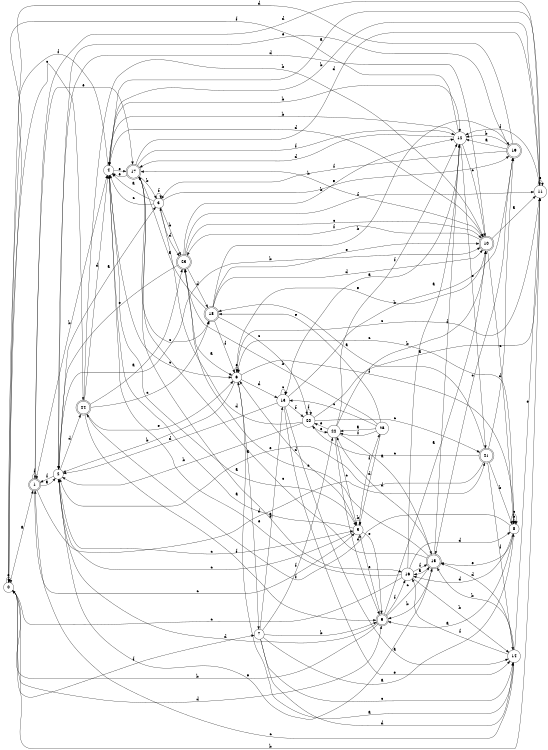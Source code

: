 digraph n21_8 {
__start0 [label="" shape="none"];

rankdir=LR;
size="8,5";

s0 [style="filled", color="black", fillcolor="white" shape="circle", label="0"];
s1 [style="rounded,filled", color="black", fillcolor="white" shape="doublecircle", label="1"];
s2 [style="filled", color="black", fillcolor="white" shape="circle", label="2"];
s3 [style="filled", color="black", fillcolor="white" shape="circle", label="3"];
s4 [style="filled", color="black", fillcolor="white" shape="circle", label="4"];
s5 [style="filled", color="black", fillcolor="white" shape="circle", label="5"];
s6 [style="filled", color="black", fillcolor="white" shape="circle", label="6"];
s7 [style="filled", color="black", fillcolor="white" shape="circle", label="7"];
s8 [style="filled", color="black", fillcolor="white" shape="circle", label="8"];
s9 [style="rounded,filled", color="black", fillcolor="white" shape="doublecircle", label="9"];
s10 [style="rounded,filled", color="black", fillcolor="white" shape="doublecircle", label="10"];
s11 [style="filled", color="black", fillcolor="white" shape="circle", label="11"];
s12 [style="filled", color="black", fillcolor="white" shape="circle", label="12"];
s13 [style="filled", color="black", fillcolor="white" shape="circle", label="13"];
s14 [style="filled", color="black", fillcolor="white" shape="circle", label="14"];
s15 [style="rounded,filled", color="black", fillcolor="white" shape="doublecircle", label="15"];
s16 [style="filled", color="black", fillcolor="white" shape="circle", label="16"];
s17 [style="rounded,filled", color="black", fillcolor="white" shape="doublecircle", label="17"];
s18 [style="rounded,filled", color="black", fillcolor="white" shape="doublecircle", label="18"];
s19 [style="rounded,filled", color="black", fillcolor="white" shape="doublecircle", label="19"];
s20 [style="filled", color="black", fillcolor="white" shape="circle", label="20"];
s21 [style="rounded,filled", color="black", fillcolor="white" shape="doublecircle", label="21"];
s22 [style="filled", color="black", fillcolor="white" shape="circle", label="22"];
s23 [style="rounded,filled", color="black", fillcolor="white" shape="doublecircle", label="23"];
s24 [style="rounded,filled", color="black", fillcolor="white" shape="doublecircle", label="24"];
s25 [style="filled", color="black", fillcolor="white" shape="circle", label="25"];
s0 -> s1 [label="a"];
s0 -> s11 [label="b"];
s0 -> s24 [label="c"];
s0 -> s9 [label="d"];
s0 -> s0 [label="e"];
s0 -> s7 [label="f"];
s1 -> s2 [label="a"];
s1 -> s4 [label="b"];
s1 -> s5 [label="c"];
s1 -> s21 [label="d"];
s1 -> s17 [label="e"];
s1 -> s1 [label="f"];
s2 -> s3 [label="a"];
s2 -> s10 [label="b"];
s2 -> s5 [label="c"];
s2 -> s24 [label="d"];
s2 -> s15 [label="e"];
s2 -> s1 [label="f"];
s3 -> s4 [label="a"];
s3 -> s23 [label="b"];
s3 -> s4 [label="c"];
s3 -> s23 [label="d"];
s3 -> s19 [label="e"];
s3 -> s3 [label="f"];
s4 -> s5 [label="a"];
s4 -> s12 [label="b"];
s4 -> s6 [label="c"];
s4 -> s10 [label="d"];
s4 -> s17 [label="e"];
s4 -> s0 [label="f"];
s5 -> s4 [label="a"];
s5 -> s5 [label="b"];
s5 -> s2 [label="c"];
s5 -> s6 [label="d"];
s5 -> s9 [label="e"];
s5 -> s25 [label="f"];
s6 -> s7 [label="a"];
s6 -> s2 [label="b"];
s6 -> s8 [label="c"];
s6 -> s13 [label="d"];
s6 -> s6 [label="e"];
s6 -> s8 [label="f"];
s7 -> s8 [label="a"];
s7 -> s9 [label="b"];
s7 -> s14 [label="c"];
s7 -> s14 [label="d"];
s7 -> s13 [label="e"];
s7 -> s22 [label="f"];
s8 -> s9 [label="a"];
s8 -> s8 [label="b"];
s8 -> s8 [label="c"];
s8 -> s16 [label="d"];
s8 -> s15 [label="e"];
s8 -> s24 [label="f"];
s9 -> s10 [label="a"];
s9 -> s0 [label="b"];
s9 -> s15 [label="c"];
s9 -> s2 [label="d"];
s9 -> s5 [label="e"];
s9 -> s16 [label="f"];
s10 -> s11 [label="a"];
s10 -> s17 [label="b"];
s10 -> s8 [label="c"];
s10 -> s2 [label="d"];
s10 -> s6 [label="e"];
s10 -> s23 [label="f"];
s11 -> s4 [label="a"];
s11 -> s4 [label="b"];
s11 -> s6 [label="c"];
s11 -> s1 [label="d"];
s11 -> s11 [label="e"];
s11 -> s12 [label="f"];
s12 -> s13 [label="a"];
s12 -> s4 [label="b"];
s12 -> s10 [label="c"];
s12 -> s17 [label="d"];
s12 -> s21 [label="e"];
s12 -> s0 [label="f"];
s13 -> s14 [label="a"];
s13 -> s19 [label="b"];
s13 -> s13 [label="c"];
s13 -> s2 [label="d"];
s13 -> s14 [label="e"];
s13 -> s20 [label="f"];
s14 -> s6 [label="a"];
s14 -> s15 [label="b"];
s14 -> s1 [label="c"];
s14 -> s15 [label="d"];
s14 -> s11 [label="e"];
s14 -> s16 [label="f"];
s15 -> s16 [label="a"];
s15 -> s9 [label="b"];
s15 -> s17 [label="c"];
s15 -> s22 [label="d"];
s15 -> s23 [label="e"];
s15 -> s12 [label="f"];
s16 -> s12 [label="a"];
s16 -> s14 [label="b"];
s16 -> s0 [label="c"];
s16 -> s8 [label="d"];
s16 -> s4 [label="e"];
s16 -> s15 [label="f"];
s17 -> s16 [label="a"];
s17 -> s3 [label="b"];
s17 -> s18 [label="c"];
s17 -> s11 [label="d"];
s17 -> s4 [label="e"];
s17 -> s12 [label="f"];
s18 -> s17 [label="a"];
s18 -> s19 [label="b"];
s18 -> s20 [label="c"];
s18 -> s10 [label="d"];
s18 -> s10 [label="e"];
s18 -> s6 [label="f"];
s19 -> s12 [label="a"];
s19 -> s12 [label="b"];
s19 -> s15 [label="c"];
s19 -> s0 [label="d"];
s19 -> s2 [label="e"];
s19 -> s3 [label="f"];
s20 -> s11 [label="a"];
s20 -> s2 [label="b"];
s20 -> s21 [label="c"];
s20 -> s3 [label="d"];
s20 -> s22 [label="e"];
s20 -> s20 [label="f"];
s21 -> s18 [label="a"];
s21 -> s8 [label="b"];
s21 -> s20 [label="c"];
s21 -> s19 [label="d"];
s21 -> s2 [label="e"];
s21 -> s14 [label="f"];
s22 -> s15 [label="a"];
s22 -> s10 [label="b"];
s22 -> s5 [label="c"];
s22 -> s9 [label="d"];
s22 -> s20 [label="e"];
s22 -> s12 [label="f"];
s23 -> s6 [label="a"];
s23 -> s12 [label="b"];
s23 -> s10 [label="c"];
s23 -> s18 [label="d"];
s23 -> s2 [label="e"];
s23 -> s11 [label="f"];
s24 -> s23 [label="a"];
s24 -> s10 [label="b"];
s24 -> s18 [label="c"];
s24 -> s4 [label="d"];
s24 -> s6 [label="e"];
s24 -> s9 [label="f"];
s25 -> s22 [label="a"];
s25 -> s23 [label="b"];
s25 -> s13 [label="c"];
s25 -> s5 [label="d"];
s25 -> s18 [label="e"];
s25 -> s22 [label="f"];

}